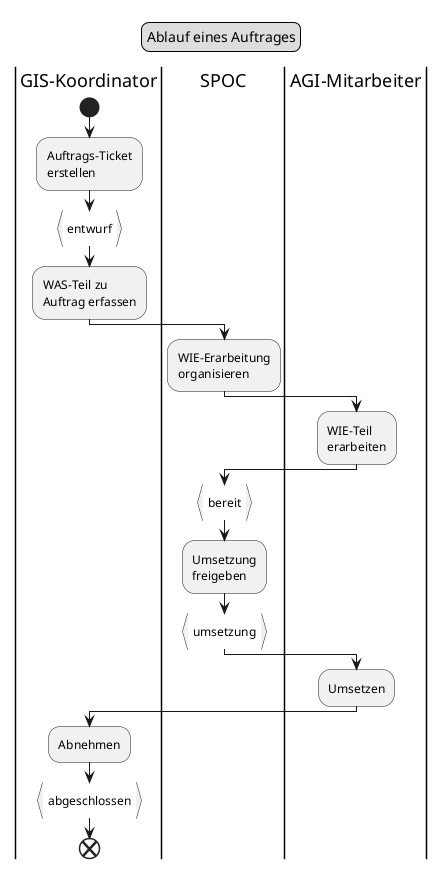 @startuml
legend top
	Ablauf eines Auftrages
end legend

|GIS-Koordinator|
start
:Auftrags-Ticket
erstellen;
:entwurf}
:WAS-Teil zu
Auftrag erfassen;
|SPOC|
:WIE-Erarbeitung
organisieren;
|AGI-Mitarbeiter|
:WIE-Teil
erarbeiten;
|SPOC|
:bereit}
:Umsetzung
freigeben;
:umsetzung}
|AGI-Mitarbeiter|
:Umsetzen;
|GIS-Koordinator|
:Abnehmen;
:abgeschlossen}
end
@enduml
